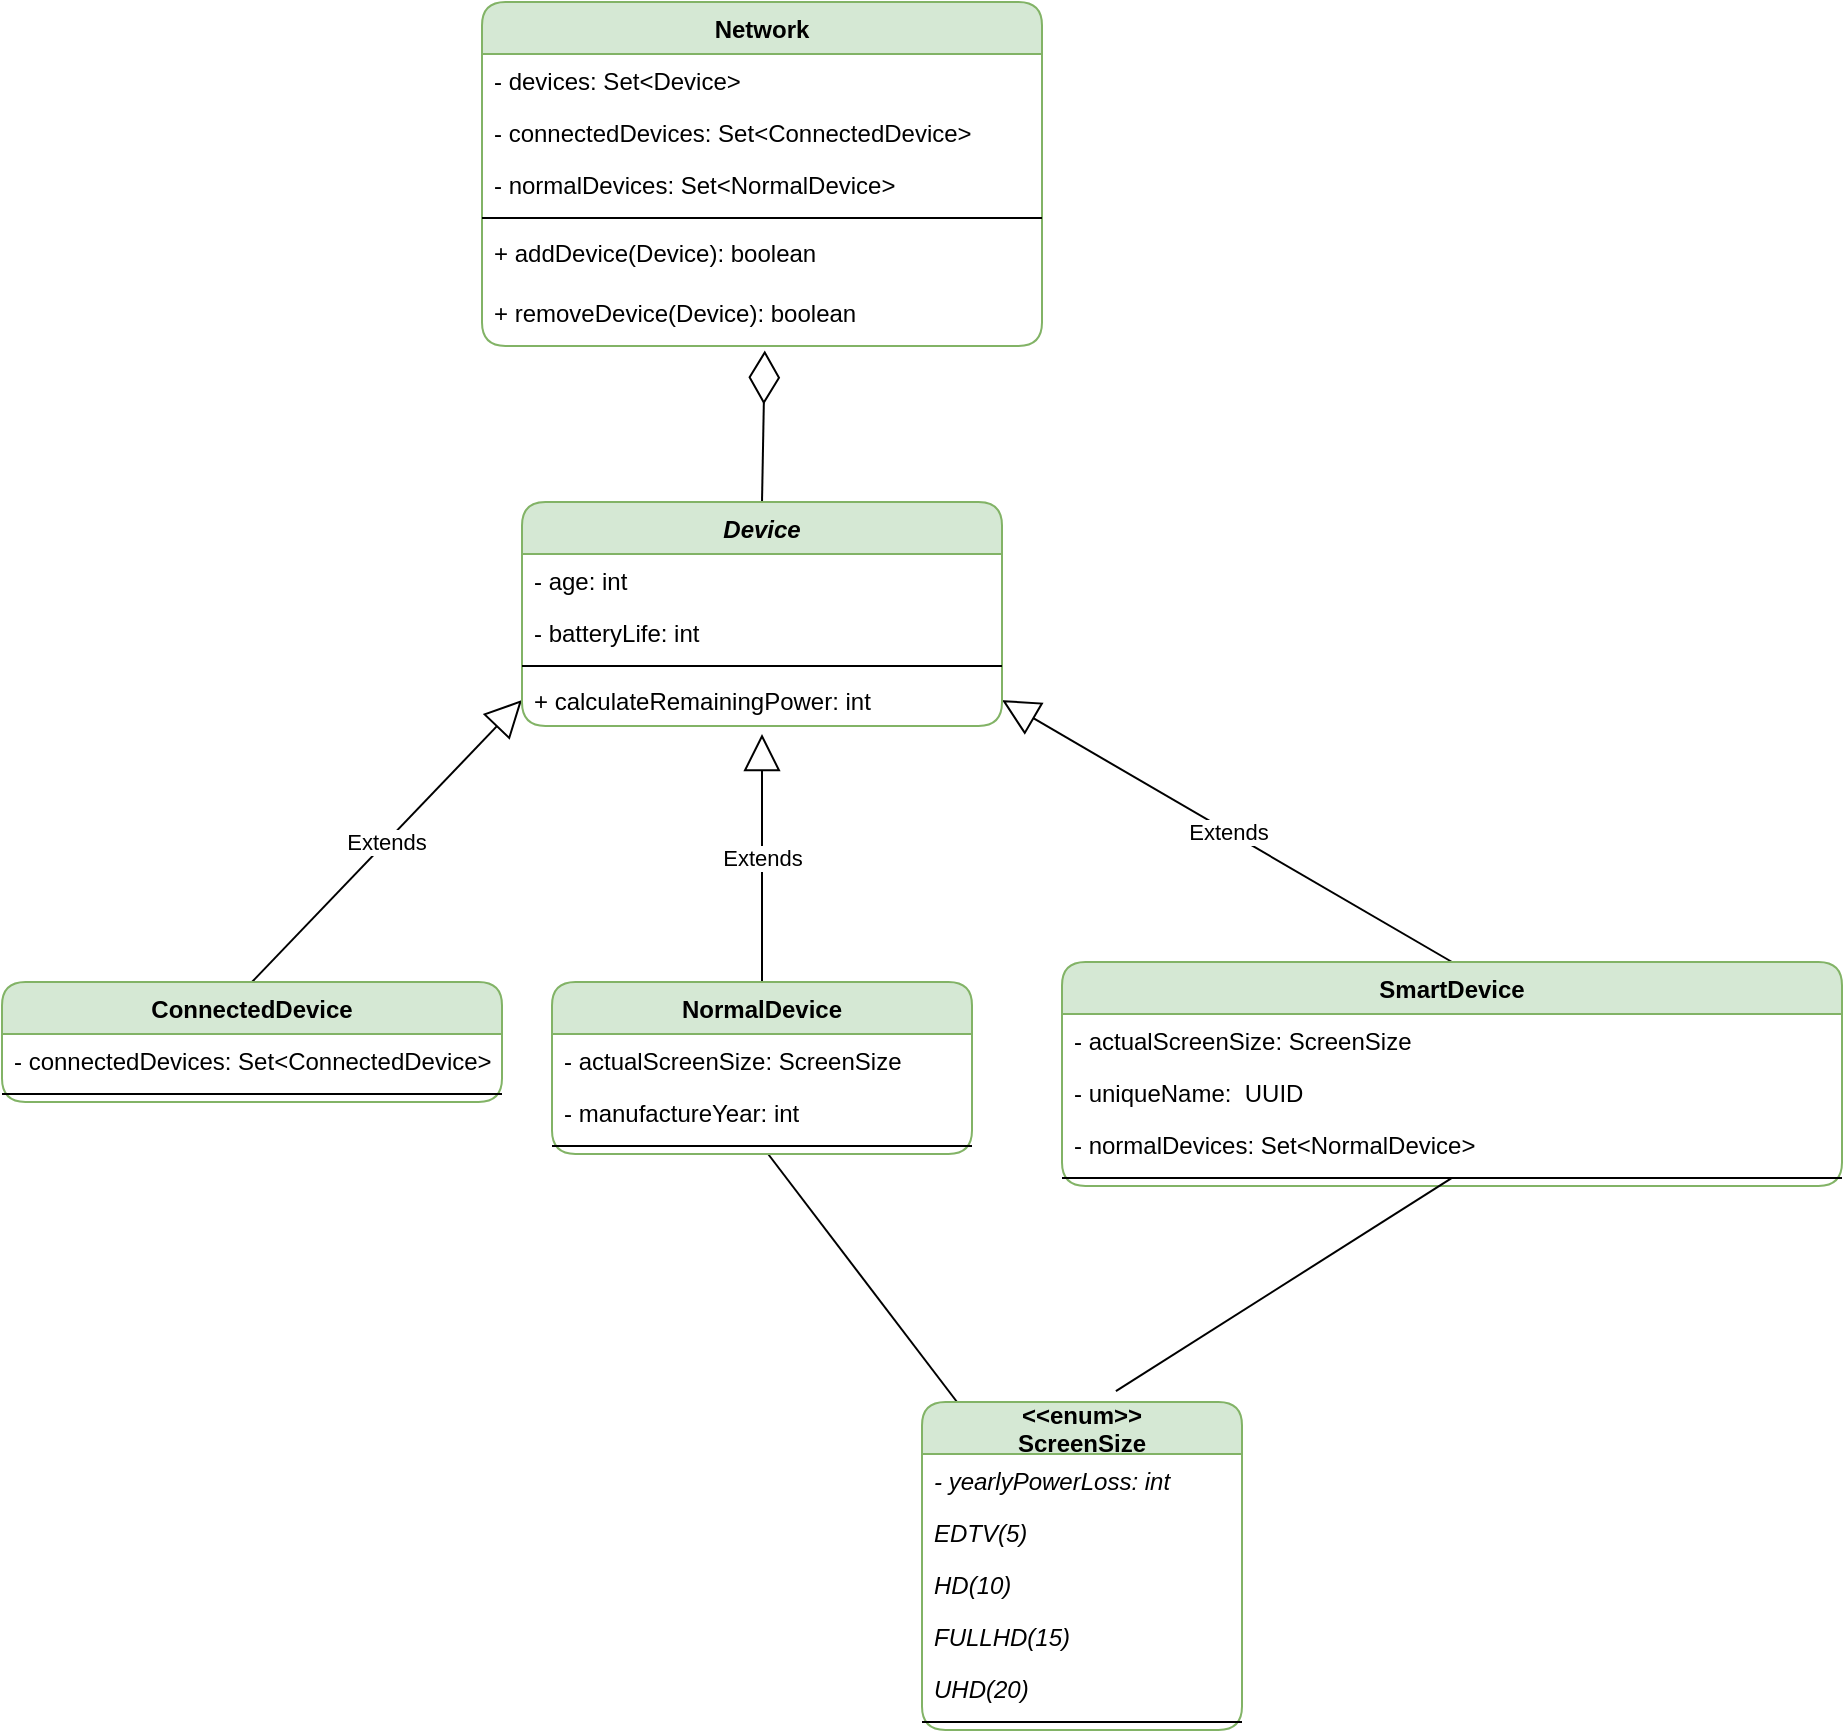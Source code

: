 <mxfile version="13.7.3" type="device"><diagram id="1HObTw33boQWVjzEj57P" name="Page-1"><mxGraphModel dx="1140" dy="720" grid="1" gridSize="10" guides="1" tooltips="1" connect="1" arrows="1" fold="1" page="1" pageScale="1" pageWidth="850" pageHeight="1100" math="0" shadow="0"><root><mxCell id="0"/><mxCell id="1" parent="0"/><mxCell id="ANwiqNtfs27h1bdcMrLC-13" value="" style="endArrow=diamondThin;endFill=0;endSize=24;html=1;exitX=0.5;exitY=0;exitDx=0;exitDy=0;entryX=0.505;entryY=1.076;entryDx=0;entryDy=0;entryPerimeter=0;" edge="1" parent="1" source="ANwiqNtfs27h1bdcMrLC-9" target="ANwiqNtfs27h1bdcMrLC-49"><mxGeometry width="160" relative="1" as="geometry"><mxPoint x="540" y="270" as="sourcePoint"/><mxPoint x="700" y="270" as="targetPoint"/></mxGeometry></mxCell><mxCell id="ANwiqNtfs27h1bdcMrLC-26" value="Extends" style="endArrow=block;endSize=16;endFill=0;html=1;exitX=0.5;exitY=0;exitDx=0;exitDy=0;entryX=0;entryY=0.5;entryDx=0;entryDy=0;" edge="1" parent="1" source="ANwiqNtfs27h1bdcMrLC-14" target="ANwiqNtfs27h1bdcMrLC-12"><mxGeometry width="160" relative="1" as="geometry"><mxPoint x="360" y="340" as="sourcePoint"/><mxPoint x="520" y="340" as="targetPoint"/></mxGeometry></mxCell><mxCell id="ANwiqNtfs27h1bdcMrLC-27" value="Extends" style="endArrow=block;endSize=16;endFill=0;html=1;exitX=0.5;exitY=0;exitDx=0;exitDy=0;entryX=0.5;entryY=1.154;entryDx=0;entryDy=0;entryPerimeter=0;" edge="1" parent="1" source="ANwiqNtfs27h1bdcMrLC-18" target="ANwiqNtfs27h1bdcMrLC-12"><mxGeometry width="160" relative="1" as="geometry"><mxPoint x="230" y="474" as="sourcePoint"/><mxPoint x="370" y="393" as="targetPoint"/></mxGeometry></mxCell><mxCell id="ANwiqNtfs27h1bdcMrLC-28" value="Extends" style="endArrow=block;endSize=16;endFill=0;html=1;exitX=0.5;exitY=0;exitDx=0;exitDy=0;entryX=1;entryY=0.5;entryDx=0;entryDy=0;" edge="1" parent="1" source="ANwiqNtfs27h1bdcMrLC-22" target="ANwiqNtfs27h1bdcMrLC-12"><mxGeometry width="160" relative="1" as="geometry"><mxPoint x="240" y="484" as="sourcePoint"/><mxPoint x="380" y="403" as="targetPoint"/></mxGeometry></mxCell><mxCell id="ANwiqNtfs27h1bdcMrLC-22" value="SmartDevice" style="swimlane;fontStyle=1;align=center;verticalAlign=top;childLayout=stackLayout;horizontal=1;startSize=26;horizontalStack=0;resizeParent=1;resizeParentMax=0;resizeLast=0;collapsible=1;marginBottom=0;rounded=1;strokeColor=#82b366;fillColor=#d5e8d4;" vertex="1" parent="1"><mxGeometry x="590" y="540" width="390" height="112" as="geometry"/></mxCell><mxCell id="ANwiqNtfs27h1bdcMrLC-30" value="- actualScreenSize: ScreenSize" style="text;strokeColor=none;fillColor=none;align=left;verticalAlign=top;spacingLeft=4;spacingRight=4;overflow=hidden;rotatable=0;points=[[0,0.5],[1,0.5]];portConstraint=eastwest;" vertex="1" parent="ANwiqNtfs27h1bdcMrLC-22"><mxGeometry y="26" width="390" height="26" as="geometry"/></mxCell><mxCell id="ANwiqNtfs27h1bdcMrLC-23" value="- uniqueName:  UUID" style="text;strokeColor=none;fillColor=none;align=left;verticalAlign=top;spacingLeft=4;spacingRight=4;overflow=hidden;rotatable=0;points=[[0,0.5],[1,0.5]];portConstraint=eastwest;" vertex="1" parent="ANwiqNtfs27h1bdcMrLC-22"><mxGeometry y="52" width="390" height="26" as="geometry"/></mxCell><mxCell id="ANwiqNtfs27h1bdcMrLC-41" value="- normalDevices: Set&lt;NormalDevice&gt;" style="text;strokeColor=none;fillColor=none;align=left;verticalAlign=top;spacingLeft=4;spacingRight=4;overflow=hidden;rotatable=0;points=[[0,0.5],[1,0.5]];portConstraint=eastwest;" vertex="1" parent="ANwiqNtfs27h1bdcMrLC-22"><mxGeometry y="78" width="390" height="26" as="geometry"/></mxCell><mxCell id="ANwiqNtfs27h1bdcMrLC-24" value="" style="line;strokeWidth=1;fillColor=none;align=left;verticalAlign=middle;spacingTop=-1;spacingLeft=3;spacingRight=3;rotatable=0;labelPosition=right;points=[];portConstraint=eastwest;" vertex="1" parent="ANwiqNtfs27h1bdcMrLC-22"><mxGeometry y="104" width="390" height="8" as="geometry"/></mxCell><mxCell id="ANwiqNtfs27h1bdcMrLC-36" value="" style="endArrow=none;html=1;entryX=0.499;entryY=0.522;entryDx=0;entryDy=0;entryPerimeter=0;exitX=0.606;exitY=-0.033;exitDx=0;exitDy=0;exitPerimeter=0;" edge="1" parent="1" source="ANwiqNtfs27h1bdcMrLC-31" target="ANwiqNtfs27h1bdcMrLC-24"><mxGeometry width="50" height="50" relative="1" as="geometry"><mxPoint x="420" y="730" as="sourcePoint"/><mxPoint x="783.05" y="678.988" as="targetPoint"/></mxGeometry></mxCell><mxCell id="ANwiqNtfs27h1bdcMrLC-37" value="" style="endArrow=none;html=1;" edge="1" parent="1" source="ANwiqNtfs27h1bdcMrLC-31" target="ANwiqNtfs27h1bdcMrLC-20"><mxGeometry width="50" height="50" relative="1" as="geometry"><mxPoint x="576.96" y="738.02" as="sourcePoint"/><mxPoint x="433" y="650" as="targetPoint"/></mxGeometry></mxCell><mxCell id="ANwiqNtfs27h1bdcMrLC-14" value="ConnectedDevice" style="swimlane;fontStyle=1;align=center;verticalAlign=top;childLayout=stackLayout;horizontal=1;startSize=26;horizontalStack=0;resizeParent=1;resizeParentMax=0;resizeLast=0;collapsible=1;marginBottom=0;rounded=1;strokeColor=#82b366;fillColor=#d5e8d4;" vertex="1" parent="1"><mxGeometry x="60" y="550" width="250" height="60" as="geometry"/></mxCell><mxCell id="ANwiqNtfs27h1bdcMrLC-39" value="- connectedDevices: Set&lt;ConnectedDevice&gt;" style="text;strokeColor=none;fillColor=none;align=left;verticalAlign=top;spacingLeft=4;spacingRight=4;overflow=hidden;rotatable=0;points=[[0,0.5],[1,0.5]];portConstraint=eastwest;" vertex="1" parent="ANwiqNtfs27h1bdcMrLC-14"><mxGeometry y="26" width="250" height="26" as="geometry"/></mxCell><mxCell id="ANwiqNtfs27h1bdcMrLC-16" value="" style="line;strokeWidth=1;fillColor=none;align=left;verticalAlign=middle;spacingTop=-1;spacingLeft=3;spacingRight=3;rotatable=0;labelPosition=right;points=[];portConstraint=eastwest;" vertex="1" parent="ANwiqNtfs27h1bdcMrLC-14"><mxGeometry y="52" width="250" height="8" as="geometry"/></mxCell><mxCell id="ANwiqNtfs27h1bdcMrLC-18" value="NormalDevice" style="swimlane;fontStyle=1;align=center;verticalAlign=top;childLayout=stackLayout;horizontal=1;startSize=26;horizontalStack=0;resizeParent=1;resizeParentMax=0;resizeLast=0;collapsible=1;marginBottom=0;rounded=1;strokeColor=#82b366;fillColor=#d5e8d4;" vertex="1" parent="1"><mxGeometry x="335" y="550" width="210" height="86" as="geometry"/></mxCell><mxCell id="ANwiqNtfs27h1bdcMrLC-19" value="- actualScreenSize: ScreenSize" style="text;strokeColor=none;fillColor=none;align=left;verticalAlign=top;spacingLeft=4;spacingRight=4;overflow=hidden;rotatable=0;points=[[0,0.5],[1,0.5]];portConstraint=eastwest;" vertex="1" parent="ANwiqNtfs27h1bdcMrLC-18"><mxGeometry y="26" width="210" height="26" as="geometry"/></mxCell><mxCell id="ANwiqNtfs27h1bdcMrLC-43" value="- manufactureYear: int" style="text;strokeColor=none;fillColor=none;align=left;verticalAlign=top;spacingLeft=4;spacingRight=4;overflow=hidden;rotatable=0;points=[[0,0.5],[1,0.5]];portConstraint=eastwest;" vertex="1" parent="ANwiqNtfs27h1bdcMrLC-18"><mxGeometry y="52" width="210" height="26" as="geometry"/></mxCell><mxCell id="ANwiqNtfs27h1bdcMrLC-20" value="" style="line;strokeWidth=1;fillColor=none;align=left;verticalAlign=middle;spacingTop=-1;spacingLeft=3;spacingRight=3;rotatable=0;labelPosition=right;points=[];portConstraint=eastwest;" vertex="1" parent="ANwiqNtfs27h1bdcMrLC-18"><mxGeometry y="78" width="210" height="8" as="geometry"/></mxCell><mxCell id="ANwiqNtfs27h1bdcMrLC-9" value="Device" style="swimlane;fontStyle=3;align=center;verticalAlign=top;childLayout=stackLayout;horizontal=1;startSize=26;horizontalStack=0;resizeParent=1;resizeParentMax=0;resizeLast=0;collapsible=1;marginBottom=0;rounded=1;strokeColor=#82b366;fillColor=#d5e8d4;" vertex="1" parent="1"><mxGeometry x="320" y="310" width="240" height="112" as="geometry"/></mxCell><mxCell id="ANwiqNtfs27h1bdcMrLC-10" value="- age: int" style="text;strokeColor=none;fillColor=none;align=left;verticalAlign=top;spacingLeft=4;spacingRight=4;overflow=hidden;rotatable=0;points=[[0,0.5],[1,0.5]];portConstraint=eastwest;" vertex="1" parent="ANwiqNtfs27h1bdcMrLC-9"><mxGeometry y="26" width="240" height="26" as="geometry"/></mxCell><mxCell id="ANwiqNtfs27h1bdcMrLC-29" value="- batteryLife: int" style="text;strokeColor=none;fillColor=none;align=left;verticalAlign=top;spacingLeft=4;spacingRight=4;overflow=hidden;rotatable=0;points=[[0,0.5],[1,0.5]];portConstraint=eastwest;" vertex="1" parent="ANwiqNtfs27h1bdcMrLC-9"><mxGeometry y="52" width="240" height="26" as="geometry"/></mxCell><mxCell id="ANwiqNtfs27h1bdcMrLC-11" value="" style="line;strokeWidth=1;fillColor=none;align=left;verticalAlign=middle;spacingTop=-1;spacingLeft=3;spacingRight=3;rotatable=0;labelPosition=right;points=[];portConstraint=eastwest;" vertex="1" parent="ANwiqNtfs27h1bdcMrLC-9"><mxGeometry y="78" width="240" height="8" as="geometry"/></mxCell><mxCell id="ANwiqNtfs27h1bdcMrLC-12" value="+ calculateRemainingPower: int" style="text;strokeColor=none;fillColor=none;align=left;verticalAlign=top;spacingLeft=4;spacingRight=4;overflow=hidden;rotatable=0;points=[[0,0.5],[1,0.5]];portConstraint=eastwest;" vertex="1" parent="ANwiqNtfs27h1bdcMrLC-9"><mxGeometry y="86" width="240" height="26" as="geometry"/></mxCell><mxCell id="ANwiqNtfs27h1bdcMrLC-1" value="Network" style="swimlane;fontStyle=1;align=center;verticalAlign=top;childLayout=stackLayout;horizontal=1;startSize=26;horizontalStack=0;resizeParent=1;resizeParentMax=0;resizeLast=0;collapsible=1;marginBottom=0;fillColor=#d5e8d4;strokeColor=#82b366;rounded=1;" vertex="1" parent="1"><mxGeometry x="300" y="60" width="280" height="172" as="geometry"/></mxCell><mxCell id="ANwiqNtfs27h1bdcMrLC-2" value="- devices: Set&lt;Device&gt;" style="text;strokeColor=none;fillColor=none;align=left;verticalAlign=top;spacingLeft=4;spacingRight=4;overflow=hidden;rotatable=0;points=[[0,0.5],[1,0.5]];portConstraint=eastwest;" vertex="1" parent="ANwiqNtfs27h1bdcMrLC-1"><mxGeometry y="26" width="280" height="26" as="geometry"/></mxCell><mxCell id="ANwiqNtfs27h1bdcMrLC-38" value="- connectedDevices: Set&lt;ConnectedDevice&gt;" style="text;strokeColor=none;fillColor=none;align=left;verticalAlign=top;spacingLeft=4;spacingRight=4;overflow=hidden;rotatable=0;points=[[0,0.5],[1,0.5]];portConstraint=eastwest;" vertex="1" parent="ANwiqNtfs27h1bdcMrLC-1"><mxGeometry y="52" width="280" height="26" as="geometry"/></mxCell><mxCell id="ANwiqNtfs27h1bdcMrLC-40" value="- normalDevices: Set&lt;NormalDevice&gt;" style="text;strokeColor=none;fillColor=none;align=left;verticalAlign=top;spacingLeft=4;spacingRight=4;overflow=hidden;rotatable=0;points=[[0,0.5],[1,0.5]];portConstraint=eastwest;" vertex="1" parent="ANwiqNtfs27h1bdcMrLC-1"><mxGeometry y="78" width="280" height="26" as="geometry"/></mxCell><mxCell id="ANwiqNtfs27h1bdcMrLC-3" value="" style="line;strokeWidth=1;fillColor=none;align=left;verticalAlign=middle;spacingTop=-1;spacingLeft=3;spacingRight=3;rotatable=0;labelPosition=right;points=[];portConstraint=eastwest;" vertex="1" parent="ANwiqNtfs27h1bdcMrLC-1"><mxGeometry y="104" width="280" height="8" as="geometry"/></mxCell><mxCell id="ANwiqNtfs27h1bdcMrLC-4" value="+ addDevice(Device): boolean" style="text;strokeColor=none;fillColor=none;align=left;verticalAlign=top;spacingLeft=4;spacingRight=4;overflow=hidden;rotatable=0;points=[[0,0.5],[1,0.5]];portConstraint=eastwest;" vertex="1" parent="ANwiqNtfs27h1bdcMrLC-1"><mxGeometry y="112" width="280" height="30" as="geometry"/></mxCell><mxCell id="ANwiqNtfs27h1bdcMrLC-49" value="+ removeDevice(Device): boolean" style="text;strokeColor=none;fillColor=none;align=left;verticalAlign=top;spacingLeft=4;spacingRight=4;overflow=hidden;rotatable=0;points=[[0,0.5],[1,0.5]];portConstraint=eastwest;" vertex="1" parent="ANwiqNtfs27h1bdcMrLC-1"><mxGeometry y="142" width="280" height="30" as="geometry"/></mxCell><mxCell id="ANwiqNtfs27h1bdcMrLC-31" value="&lt;&lt;enum&gt;&gt;&#10;ScreenSize" style="swimlane;fontStyle=1;align=center;verticalAlign=middle;childLayout=stackLayout;horizontal=1;startSize=26;horizontalStack=0;resizeParent=1;resizeParentMax=0;resizeLast=0;collapsible=1;marginBottom=0;rounded=1;strokeColor=#82b366;fillColor=#d5e8d4;" vertex="1" parent="1"><mxGeometry x="520" y="760" width="160" height="164" as="geometry"/></mxCell><mxCell id="ANwiqNtfs27h1bdcMrLC-32" value="- yearlyPowerLoss: int" style="text;strokeColor=none;fillColor=none;align=left;verticalAlign=top;spacingLeft=4;spacingRight=4;overflow=hidden;rotatable=0;points=[[0,0.5],[1,0.5]];portConstraint=eastwest;fontStyle=2" vertex="1" parent="ANwiqNtfs27h1bdcMrLC-31"><mxGeometry y="26" width="160" height="26" as="geometry"/></mxCell><mxCell id="ANwiqNtfs27h1bdcMrLC-44" value="EDTV(5)" style="text;strokeColor=none;fillColor=none;align=left;verticalAlign=top;spacingLeft=4;spacingRight=4;overflow=hidden;rotatable=0;points=[[0,0.5],[1,0.5]];portConstraint=eastwest;fontStyle=2" vertex="1" parent="ANwiqNtfs27h1bdcMrLC-31"><mxGeometry y="52" width="160" height="26" as="geometry"/></mxCell><mxCell id="ANwiqNtfs27h1bdcMrLC-45" value="HD(10)" style="text;strokeColor=none;fillColor=none;align=left;verticalAlign=top;spacingLeft=4;spacingRight=4;overflow=hidden;rotatable=0;points=[[0,0.5],[1,0.5]];portConstraint=eastwest;fontStyle=2" vertex="1" parent="ANwiqNtfs27h1bdcMrLC-31"><mxGeometry y="78" width="160" height="26" as="geometry"/></mxCell><mxCell id="ANwiqNtfs27h1bdcMrLC-46" value="FULLHD(15)" style="text;strokeColor=none;fillColor=none;align=left;verticalAlign=top;spacingLeft=4;spacingRight=4;overflow=hidden;rotatable=0;points=[[0,0.5],[1,0.5]];portConstraint=eastwest;fontStyle=2" vertex="1" parent="ANwiqNtfs27h1bdcMrLC-31"><mxGeometry y="104" width="160" height="26" as="geometry"/></mxCell><mxCell id="ANwiqNtfs27h1bdcMrLC-47" value="UHD(20)" style="text;strokeColor=none;fillColor=none;align=left;verticalAlign=top;spacingLeft=4;spacingRight=4;overflow=hidden;rotatable=0;points=[[0,0.5],[1,0.5]];portConstraint=eastwest;fontStyle=2" vertex="1" parent="ANwiqNtfs27h1bdcMrLC-31"><mxGeometry y="130" width="160" height="26" as="geometry"/></mxCell><mxCell id="ANwiqNtfs27h1bdcMrLC-33" value="" style="line;strokeWidth=1;fillColor=none;align=left;verticalAlign=middle;spacingTop=-1;spacingLeft=3;spacingRight=3;rotatable=0;labelPosition=right;points=[];portConstraint=eastwest;" vertex="1" parent="ANwiqNtfs27h1bdcMrLC-31"><mxGeometry y="156" width="160" height="8" as="geometry"/></mxCell></root></mxGraphModel></diagram></mxfile>